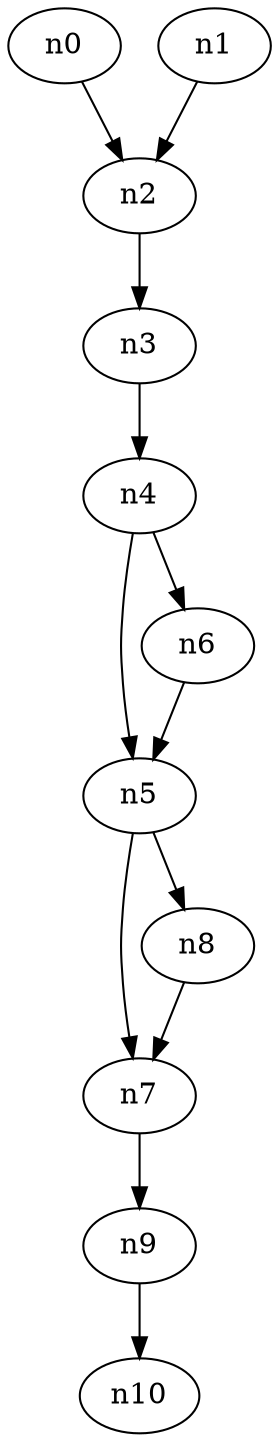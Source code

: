 digraph G {
n0 ->n2;
n1 ->n2;
n2 ->n3;
n3 ->n4 ->n5;
n4 ->n6;
n5 ->n7;
n6 ->n5 ->n8;
n7;
n8 ->n7 ->n9 ->n10;
n9;
n10;
}